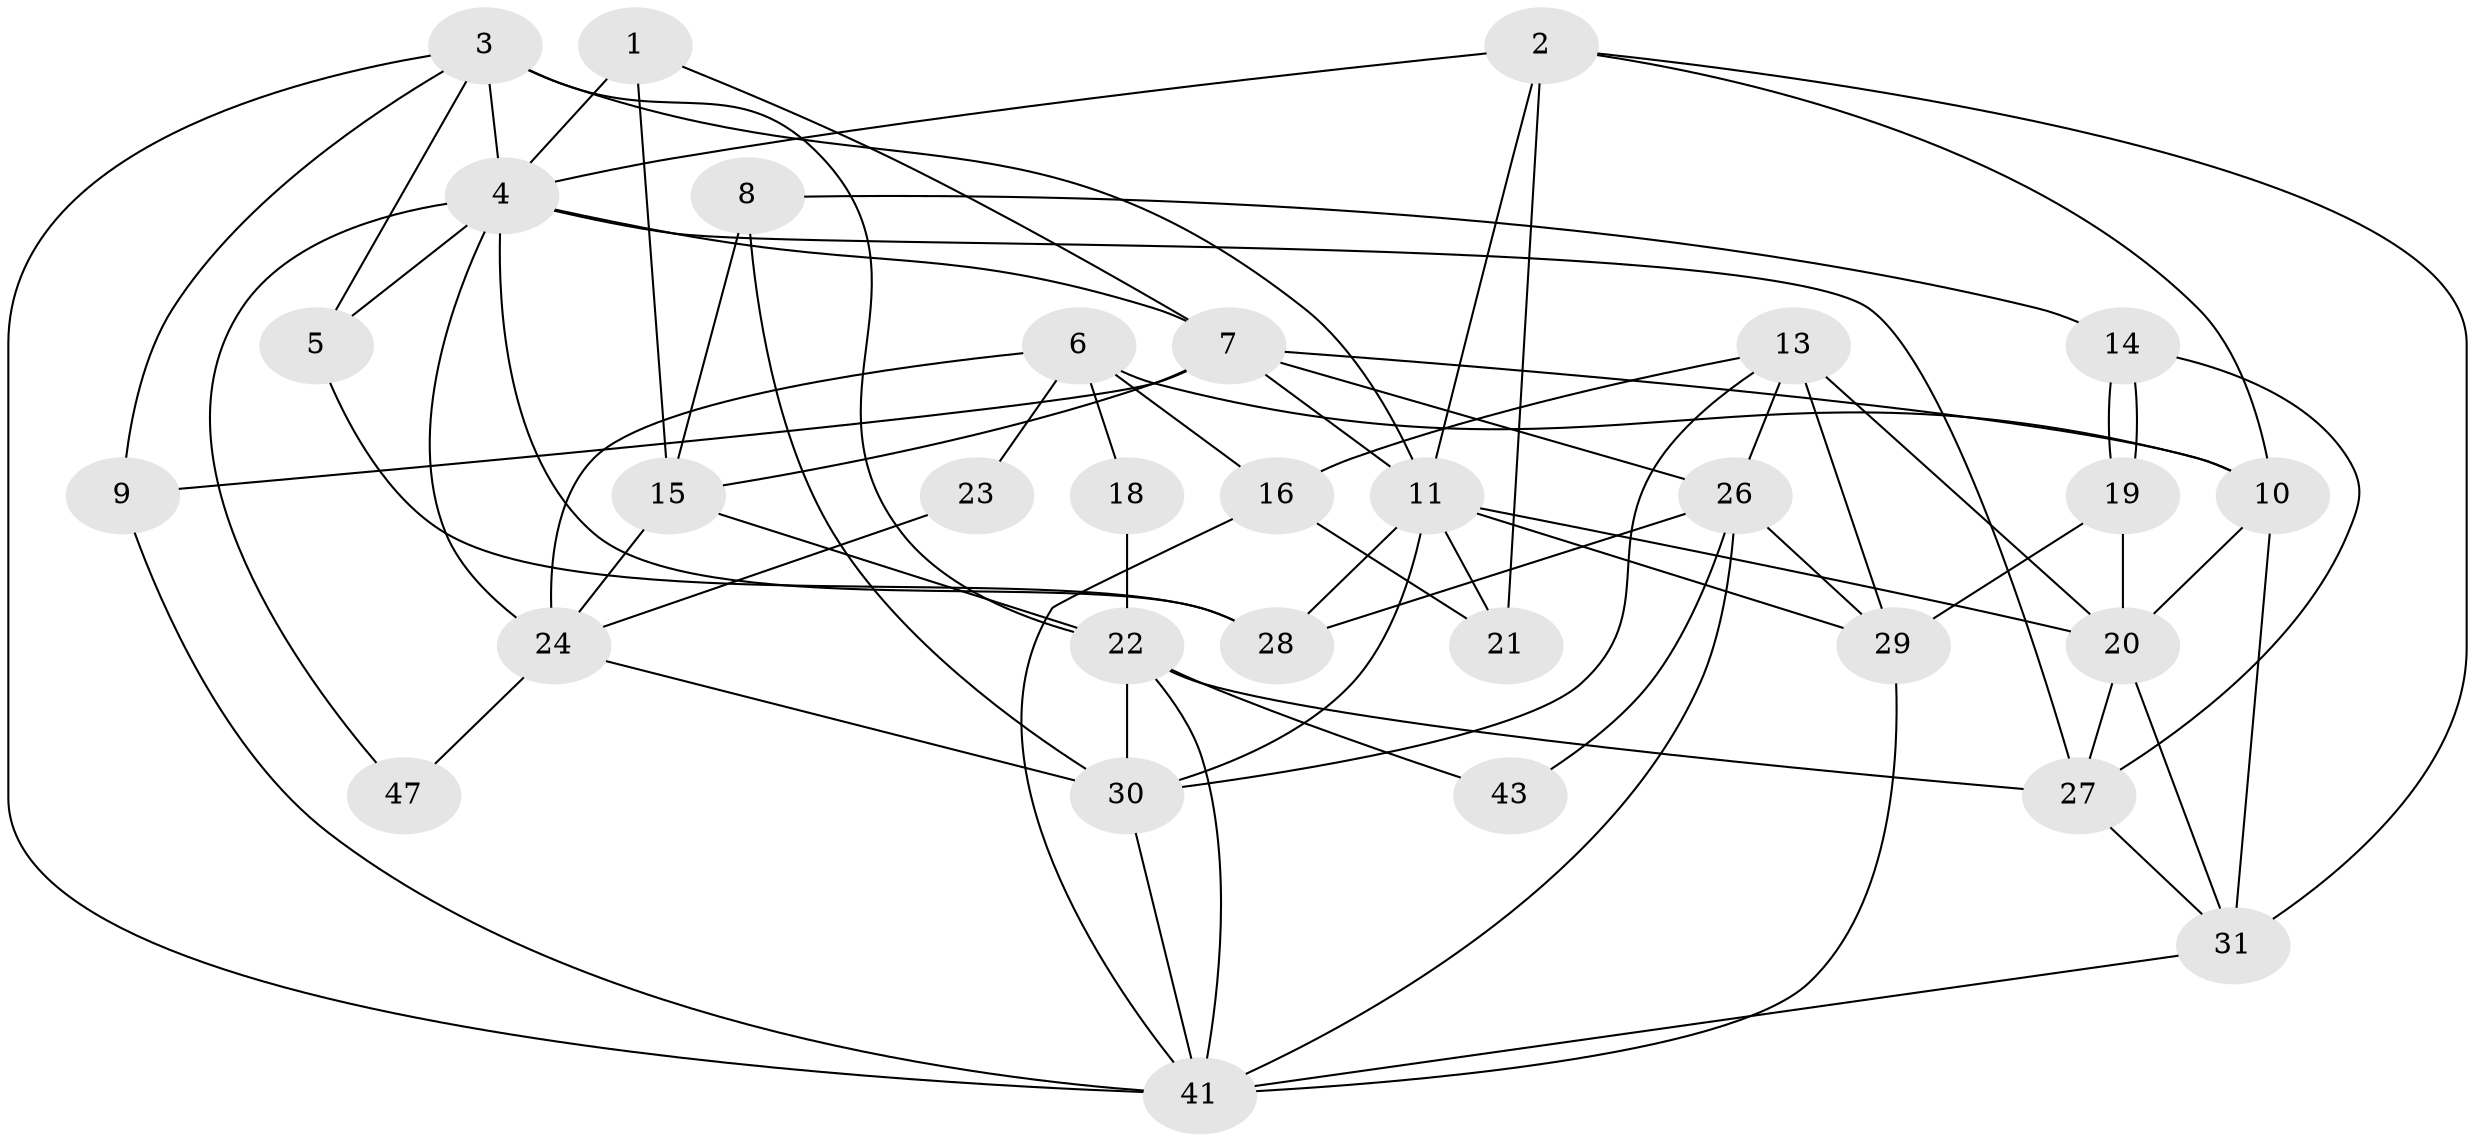 // original degree distribution, {3: 0.21153846153846154, 4: 0.34615384615384615, 7: 0.038461538461538464, 5: 0.17307692307692307, 6: 0.09615384615384616, 2: 0.1346153846153846}
// Generated by graph-tools (version 1.1) at 2025/11/02/27/25 16:11:24]
// undirected, 31 vertices, 74 edges
graph export_dot {
graph [start="1"]
  node [color=gray90,style=filled];
  1;
  2 [super="+37"];
  3 [super="+12"];
  4 [super="+34"];
  5;
  6 [super="+17"];
  7 [super="+25"];
  8;
  9;
  10 [super="+50"];
  11 [super="+40"];
  13 [super="+36"];
  14 [super="+51"];
  15 [super="+39"];
  16 [super="+33"];
  18;
  19;
  20 [super="+35"];
  21;
  22 [super="+46"];
  23;
  24 [super="+45"];
  26 [super="+52"];
  27 [super="+49"];
  28 [super="+32"];
  29 [super="+42"];
  30 [super="+38"];
  31 [super="+48"];
  41 [super="+44"];
  43;
  47;
  1 -- 7;
  1 -- 4;
  1 -- 15;
  2 -- 4;
  2 -- 31;
  2 -- 11;
  2 -- 21;
  2 -- 10;
  3 -- 9;
  3 -- 11;
  3 -- 4 [weight=2];
  3 -- 5;
  3 -- 22;
  3 -- 41;
  4 -- 7;
  4 -- 47;
  4 -- 28;
  4 -- 5;
  4 -- 24;
  4 -- 27;
  5 -- 28;
  6 -- 16 [weight=2];
  6 -- 10;
  6 -- 18;
  6 -- 23;
  6 -- 24 [weight=2];
  7 -- 9;
  7 -- 11 [weight=2];
  7 -- 15;
  7 -- 26;
  7 -- 10;
  8 -- 14;
  8 -- 15;
  8 -- 30;
  9 -- 41;
  10 -- 31 [weight=2];
  10 -- 20;
  11 -- 21;
  11 -- 29;
  11 -- 28;
  11 -- 20;
  11 -- 30;
  13 -- 30;
  13 -- 29;
  13 -- 26;
  13 -- 20 [weight=2];
  13 -- 16;
  14 -- 19;
  14 -- 19;
  14 -- 27 [weight=2];
  15 -- 22;
  15 -- 24;
  16 -- 41;
  16 -- 21;
  18 -- 22;
  19 -- 29 [weight=2];
  19 -- 20;
  20 -- 27;
  20 -- 31;
  22 -- 41;
  22 -- 43;
  22 -- 27;
  22 -- 30;
  23 -- 24;
  24 -- 30;
  24 -- 47;
  26 -- 29;
  26 -- 43;
  26 -- 41;
  26 -- 28;
  27 -- 31;
  29 -- 41;
  30 -- 41;
  31 -- 41;
}
